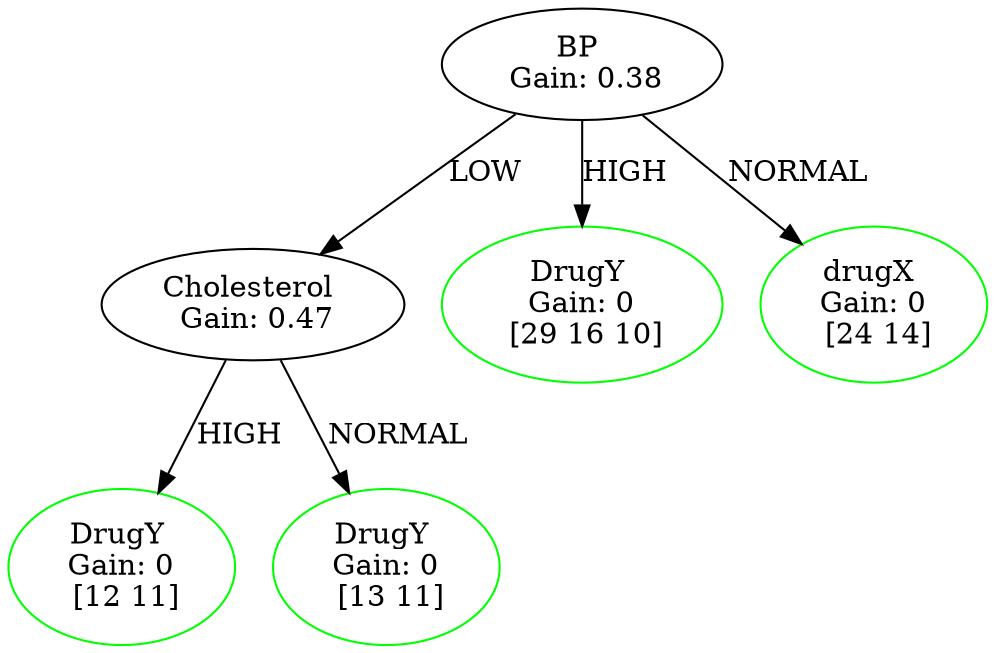digraph {
	0 [label="BP 
 Gain: 0.38"]
	1 [label="Cholesterol 
 Gain: 0.47"]
	0 -> 1 [label=LOW splines=line]
	2 [label="DrugY 
 Gain: 0 
 [12 11]" color=green]
	1 -> 2 [label=HIGH splines=line]
	3 [label="DrugY 
 Gain: 0 
 [13 11]" color=green]
	1 -> 3 [label=NORMAL splines=line]
	4 [label="DrugY 
 Gain: 0 
 [29 16 10]" color=green]
	0 -> 4 [label=HIGH splines=line]
	5 [label="drugX 
 Gain: 0 
 [24 14]" color=green]
	0 -> 5 [label=NORMAL splines=line]
}
